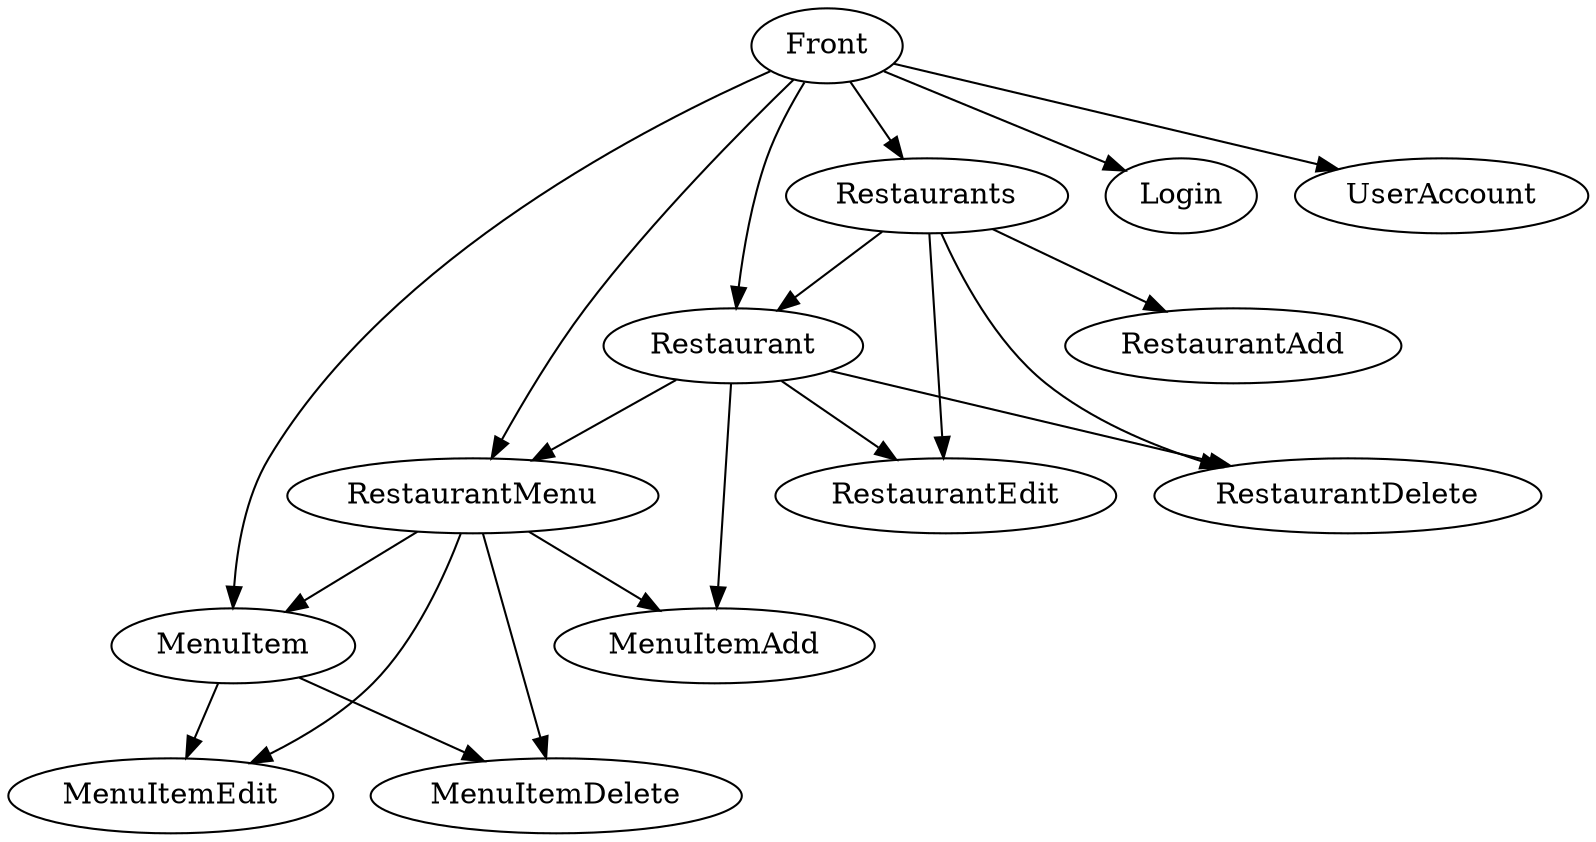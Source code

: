 digraph G {
  shape=box;

  Front;
  Restaurants;
  MenuItem;
  Restaurant;
  RestaurantMenu;

  Front->Login;
  Front->UserAccount;

  Restaurant->RestaurantMenu;


  Front->RestaurantMenu;
  Front->Restaurants;
  Front->Restaurant;
  Front->MenuItem;

  Restaurant->MenuItemAdd;
  MenuItem->MenuItemEdit;
  MenuItem->MenuItemDelete;

  RestaurantMenu->MenuItem;
  RestaurantMenu->MenuItemAdd
  RestaurantMenu->MenuItemEdit;
  RestaurantMenu->MenuItemDelete;

  Restaurants->Restaurant;
  Restaurants->RestaurantAdd
  Restaurants->RestaurantEdit;
  Restaurants->RestaurantDelete;

  Restaurant->RestaurantEdit;
  Restaurant->RestaurantDelete;

  }
